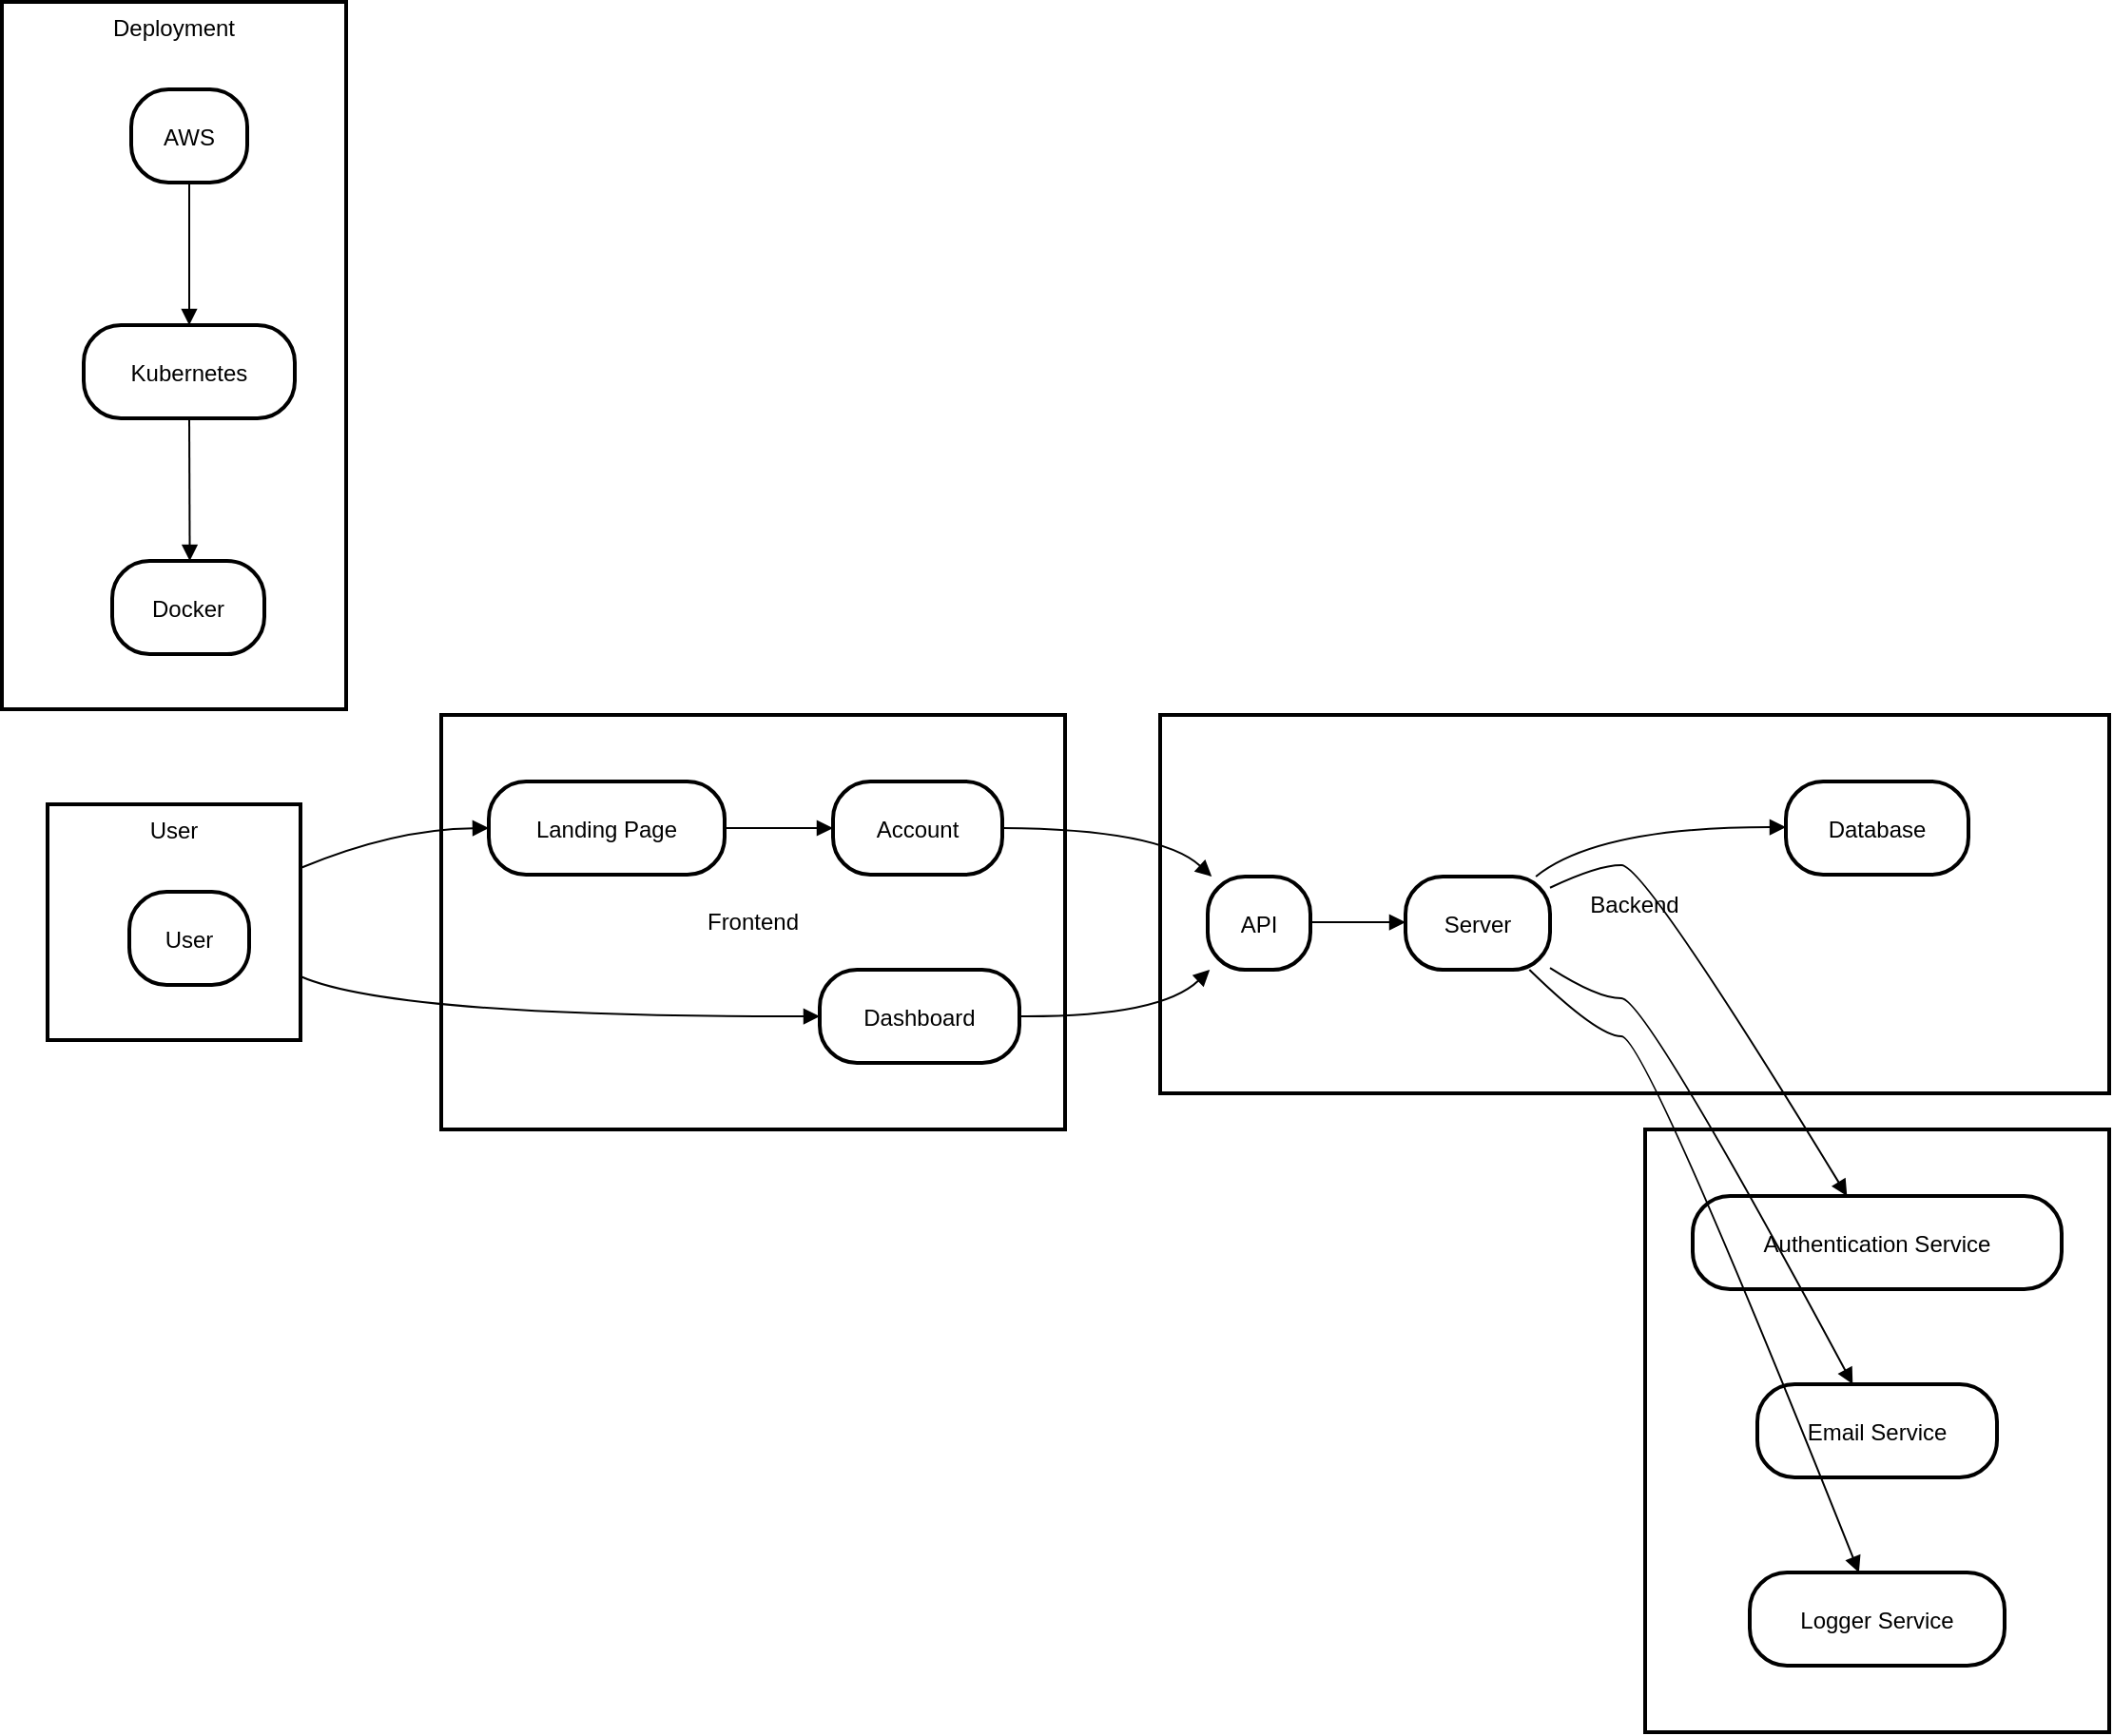 <mxfile version="24.8.4">
  <diagram name="Página-1" id="MizrKPFvIy8bJoyAV51H">
    <mxGraphModel>
      <root>
        <mxCell id="0" />
        <mxCell id="1" parent="0" />
        <mxCell id="2" value="Deployment" style="whiteSpace=wrap;strokeWidth=2;verticalAlign=top;" vertex="1" parent="1">
          <mxGeometry x="8" y="8" width="181" height="372" as="geometry" />
        </mxCell>
        <mxCell id="3" value="AWS" style="rounded=1;arcSize=40;strokeWidth=2" vertex="1" parent="2">
          <mxGeometry x="68" y="46" width="61" height="49" as="geometry" />
        </mxCell>
        <mxCell id="4" value="Kubernetes" style="rounded=1;arcSize=40;strokeWidth=2" vertex="1" parent="2">
          <mxGeometry x="43" y="170" width="111" height="49" as="geometry" />
        </mxCell>
        <mxCell id="5" value="Docker" style="rounded=1;arcSize=40;strokeWidth=2" vertex="1" parent="2">
          <mxGeometry x="58" y="294" width="80" height="49" as="geometry" />
        </mxCell>
        <mxCell id="6" value="" style="curved=1;startArrow=none;endArrow=block;exitX=0.5;exitY=0.99;entryX=0.5;entryY=-0.01;" edge="1" parent="2" source="3" target="4">
          <mxGeometry relative="1" as="geometry">
            <Array as="points" />
          </mxGeometry>
        </mxCell>
        <mxCell id="7" value="" style="curved=1;startArrow=none;endArrow=block;exitX=0.5;exitY=0.99;entryX=0.51;entryY=-0.01;" edge="1" parent="2" source="4" target="5">
          <mxGeometry relative="1" as="geometry">
            <Array as="points" />
          </mxGeometry>
        </mxCell>
        <mxCell id="8" value="Services" style="whiteSpace=wrap;strokeWidth=2;" vertex="1" parent="1">
          <mxGeometry x="872" y="601" width="244" height="317" as="geometry" />
        </mxCell>
        <mxCell id="9" value="Backend" style="whiteSpace=wrap;strokeWidth=2;" vertex="1" parent="1">
          <mxGeometry x="617" y="383" width="499" height="199" as="geometry" />
        </mxCell>
        <mxCell id="10" value="Frontend" style="whiteSpace=wrap;strokeWidth=2;" vertex="1" parent="1">
          <mxGeometry x="239" y="383" width="328" height="218" as="geometry" />
        </mxCell>
        <mxCell id="11" value="User" style="whiteSpace=wrap;strokeWidth=2;verticalAlign=top;" vertex="1" parent="1">
          <mxGeometry x="32" y="430" width="133" height="124" as="geometry" />
        </mxCell>
        <mxCell id="12" value="User" style="rounded=1;arcSize=40;strokeWidth=2" vertex="1" parent="11">
          <mxGeometry x="43" y="46" width="63" height="49" as="geometry" />
        </mxCell>
        <mxCell id="13" value="Account" style="rounded=1;arcSize=40;strokeWidth=2" vertex="1" parent="1">
          <mxGeometry x="445" y="418" width="89" height="49" as="geometry" />
        </mxCell>
        <mxCell id="14" value="Landing Page" style="rounded=1;arcSize=40;strokeWidth=2" vertex="1" parent="1">
          <mxGeometry x="264" y="418" width="124" height="49" as="geometry" />
        </mxCell>
        <mxCell id="15" value="Dashboard" style="rounded=1;arcSize=40;strokeWidth=2" vertex="1" parent="1">
          <mxGeometry x="438" y="517" width="105" height="49" as="geometry" />
        </mxCell>
        <mxCell id="16" value="Server" style="rounded=1;arcSize=40;strokeWidth=2" vertex="1" parent="1">
          <mxGeometry x="746" y="468" width="76" height="49" as="geometry" />
        </mxCell>
        <mxCell id="17" value="API" style="rounded=1;arcSize=40;strokeWidth=2" vertex="1" parent="1">
          <mxGeometry x="642" y="468" width="54" height="49" as="geometry" />
        </mxCell>
        <mxCell id="18" value="Database" style="rounded=1;arcSize=40;strokeWidth=2" vertex="1" parent="1">
          <mxGeometry x="946" y="418" width="96" height="49" as="geometry" />
        </mxCell>
        <mxCell id="19" value="Authentication Service" style="rounded=1;arcSize=40;strokeWidth=2" vertex="1" parent="1">
          <mxGeometry x="897" y="636" width="194" height="49" as="geometry" />
        </mxCell>
        <mxCell id="20" value="Email Service" style="rounded=1;arcSize=40;strokeWidth=2" vertex="1" parent="1">
          <mxGeometry x="931" y="735" width="126" height="49" as="geometry" />
        </mxCell>
        <mxCell id="21" value="Logger Service" style="rounded=1;arcSize=40;strokeWidth=2" vertex="1" parent="1">
          <mxGeometry x="927" y="834" width="134" height="49" as="geometry" />
        </mxCell>
        <mxCell id="22" value="" style="curved=1;startArrow=none;endArrow=block;exitX=1;exitY=0.5;entryX=0;entryY=0.5;" edge="1" parent="1" source="14" target="13">
          <mxGeometry relative="1" as="geometry">
            <Array as="points" />
          </mxGeometry>
        </mxCell>
        <mxCell id="23" value="" style="curved=1;startArrow=none;endArrow=block;exitX=1.01;exitY=0.5;entryX=0.03;entryY=-0.01;" edge="1" parent="1" source="13" target="17">
          <mxGeometry relative="1" as="geometry">
            <Array as="points">
              <mxPoint x="617" y="443" />
            </Array>
          </mxGeometry>
        </mxCell>
        <mxCell id="24" value="" style="curved=1;startArrow=none;endArrow=block;exitX=0.99;exitY=0.5;entryX=0.03;entryY=0.99;" edge="1" parent="1" source="15" target="17">
          <mxGeometry relative="1" as="geometry">
            <Array as="points">
              <mxPoint x="617" y="542" />
            </Array>
          </mxGeometry>
        </mxCell>
        <mxCell id="25" value="" style="curved=1;startArrow=none;endArrow=block;exitX=1;exitY=0.49;entryX=0;entryY=0.49;" edge="1" parent="1" source="17" target="16">
          <mxGeometry relative="1" as="geometry">
            <Array as="points" />
          </mxGeometry>
        </mxCell>
        <mxCell id="26" value="" style="curved=1;startArrow=none;endArrow=block;exitX=0.91;exitY=-0.01;entryX=0;entryY=0.49;" edge="1" parent="1" source="16" target="18">
          <mxGeometry relative="1" as="geometry">
            <Array as="points">
              <mxPoint x="847" y="442" />
            </Array>
          </mxGeometry>
        </mxCell>
        <mxCell id="27" value="" style="curved=1;startArrow=none;endArrow=block;exitX=1;exitY=0.12;entryX=0.42;entryY=0.01;" edge="1" parent="1" source="16" target="19">
          <mxGeometry relative="1" as="geometry">
            <Array as="points">
              <mxPoint x="847" y="462" />
              <mxPoint x="872" y="462" />
            </Array>
          </mxGeometry>
        </mxCell>
        <mxCell id="28" value="" style="curved=1;startArrow=none;endArrow=block;exitX=1;exitY=0.98;entryX=0.4;entryY=0.01;" edge="1" parent="1" source="16" target="20">
          <mxGeometry relative="1" as="geometry">
            <Array as="points">
              <mxPoint x="847" y="532" />
              <mxPoint x="872" y="532" />
            </Array>
          </mxGeometry>
        </mxCell>
        <mxCell id="29" value="" style="curved=1;startArrow=none;endArrow=block;exitX=0.85;exitY=0.99;entryX=0.43;entryY=0.01;" edge="1" parent="1" source="16" target="21">
          <mxGeometry relative="1" as="geometry">
            <Array as="points">
              <mxPoint x="847" y="552" />
              <mxPoint x="872" y="552" />
            </Array>
          </mxGeometry>
        </mxCell>
        <mxCell id="30" value="" style="curved=1;startArrow=none;endArrow=block;exitX=1;exitY=0.27;entryX=0;entryY=0.5;" edge="1" parent="1" source="11" target="14">
          <mxGeometry relative="1" as="geometry">
            <Array as="points">
              <mxPoint x="214" y="443" />
            </Array>
          </mxGeometry>
        </mxCell>
        <mxCell id="31" value="" style="curved=1;startArrow=none;endArrow=block;exitX=1;exitY=0.73;entryX=0;entryY=0.5;" edge="1" parent="1" source="11" target="15">
          <mxGeometry relative="1" as="geometry">
            <Array as="points">
              <mxPoint x="214" y="542" />
            </Array>
          </mxGeometry>
        </mxCell>
      </root>
    </mxGraphModel>
  </diagram>
</mxfile>

